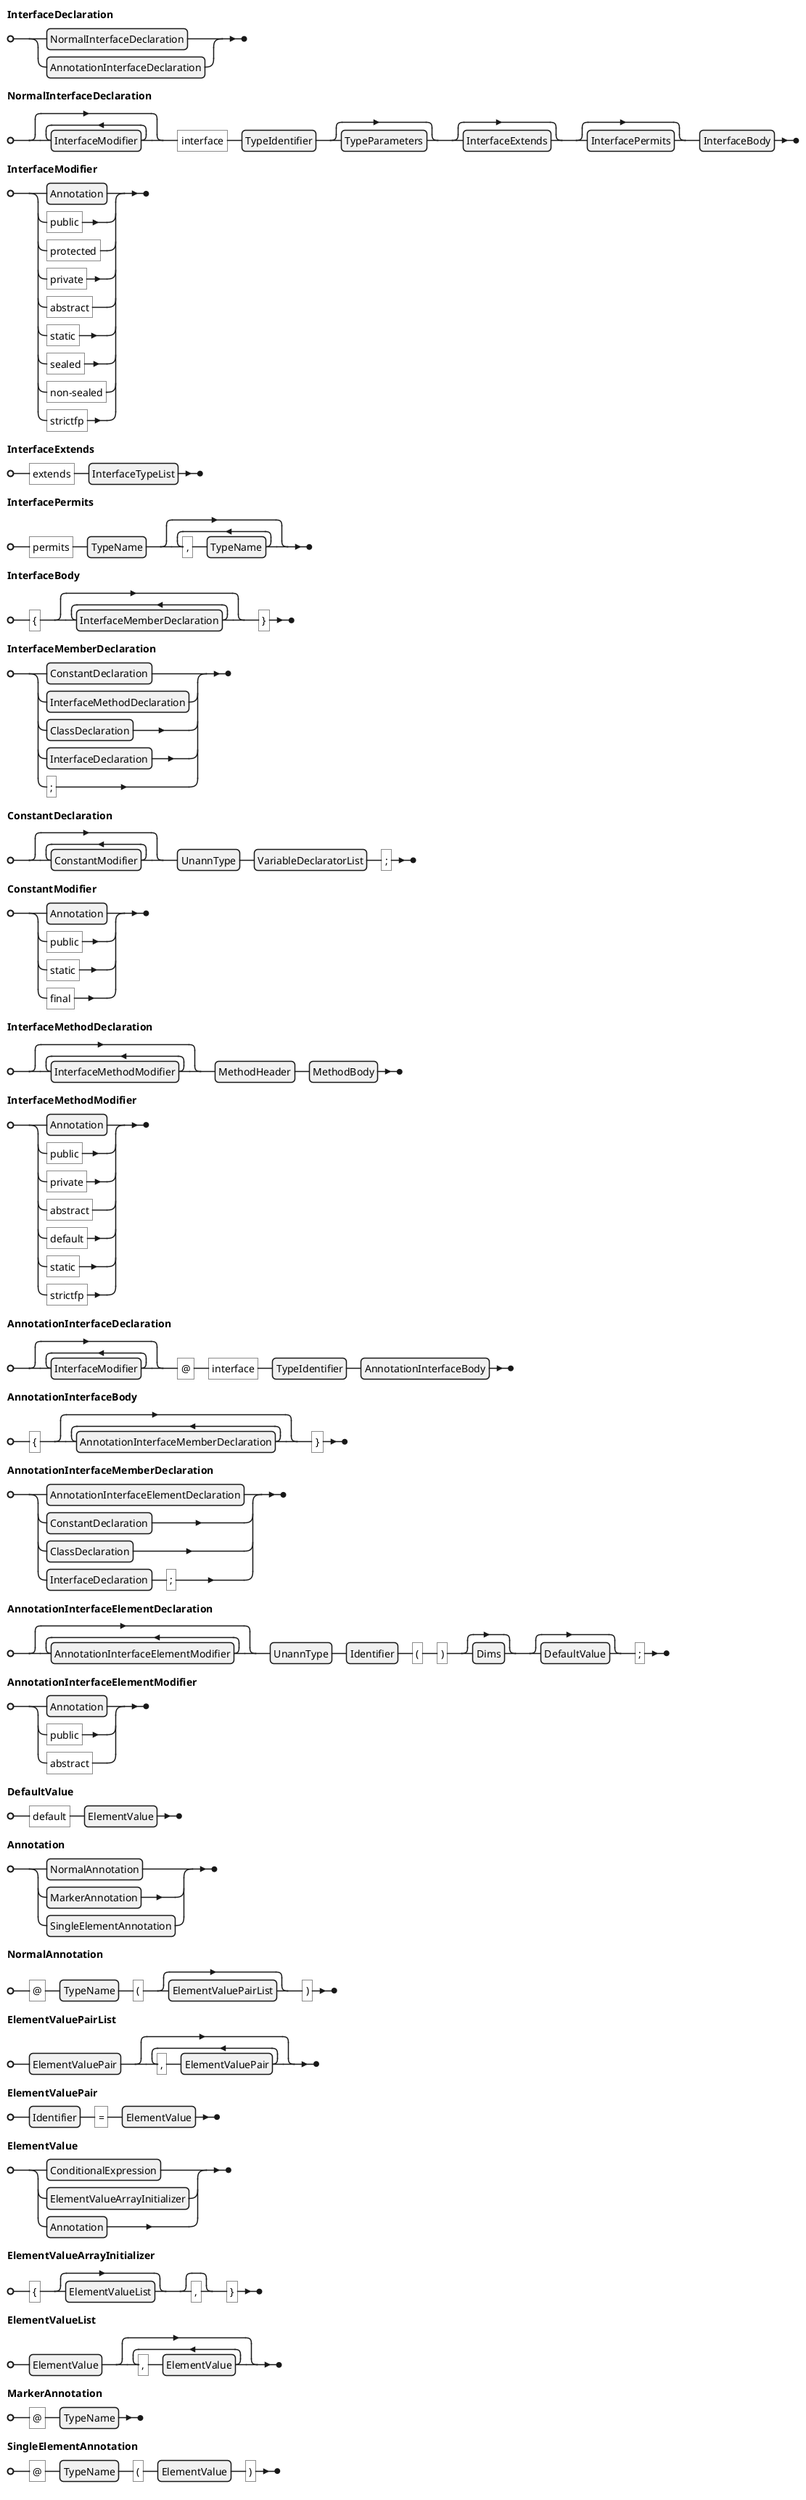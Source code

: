 @startebnf
InterfaceDeclaration = NormalInterfaceDeclaration | AnnotationInterfaceDeclaration;
NormalInterfaceDeclaration = {InterfaceModifier}, "interface", TypeIdentifier, [TypeParameters], [InterfaceExtends], [InterfacePermits], InterfaceBody;
InterfaceModifier = Annotation | "public" | "protected" | "private" | "abstract" | "static" | "sealed" | "non-sealed" | "strictfp";
InterfaceExtends = "extends", InterfaceTypeList;
InterfacePermits = "permits", TypeName, {",", TypeName};
InterfaceBody = "{", {InterfaceMemberDeclaration}, "}";
InterfaceMemberDeclaration = ConstantDeclaration | InterfaceMethodDeclaration | ClassDeclaration | InterfaceDeclaration | ";";
ConstantDeclaration = {ConstantModifier}, UnannType, VariableDeclaratorList, ";";
ConstantModifier = Annotation | "public" | "static" | "final";
InterfaceMethodDeclaration = {InterfaceMethodModifier}, MethodHeader, MethodBody;
InterfaceMethodModifier = Annotation | "public" | "private" | "abstract" | "default" | "static" | "strictfp";
AnnotationInterfaceDeclaration = {InterfaceModifier}, "@", "interface", TypeIdentifier, AnnotationInterfaceBody;
AnnotationInterfaceBody = "{", {AnnotationInterfaceMemberDeclaration}, "}";
AnnotationInterfaceMemberDeclaration = AnnotationInterfaceElementDeclaration | ConstantDeclaration | ClassDeclaration | InterfaceDeclaration, ";";
AnnotationInterfaceElementDeclaration = {AnnotationInterfaceElementModifier}, UnannType, Identifier, "(", ")", [Dims], [DefaultValue], ";";
AnnotationInterfaceElementModifier = Annotation | "public" | "abstract";
DefaultValue = "default", ElementValue;
Annotation = NormalAnnotation | MarkerAnnotation | SingleElementAnnotation;
NormalAnnotation = "@", TypeName, "(", [ElementValuePairList], ")";
ElementValuePairList = ElementValuePair, {",", ElementValuePair};
ElementValuePair = Identifier, "=", ElementValue;
ElementValue = ConditionalExpression | ElementValueArrayInitializer | Annotation;
ElementValueArrayInitializer = "{", [ElementValueList], [","], "}";
ElementValueList = ElementValue, {",", ElementValue};
MarkerAnnotation = "@", TypeName;
SingleElementAnnotation = "@", TypeName, "(", ElementValue, ")";
@endebnf
